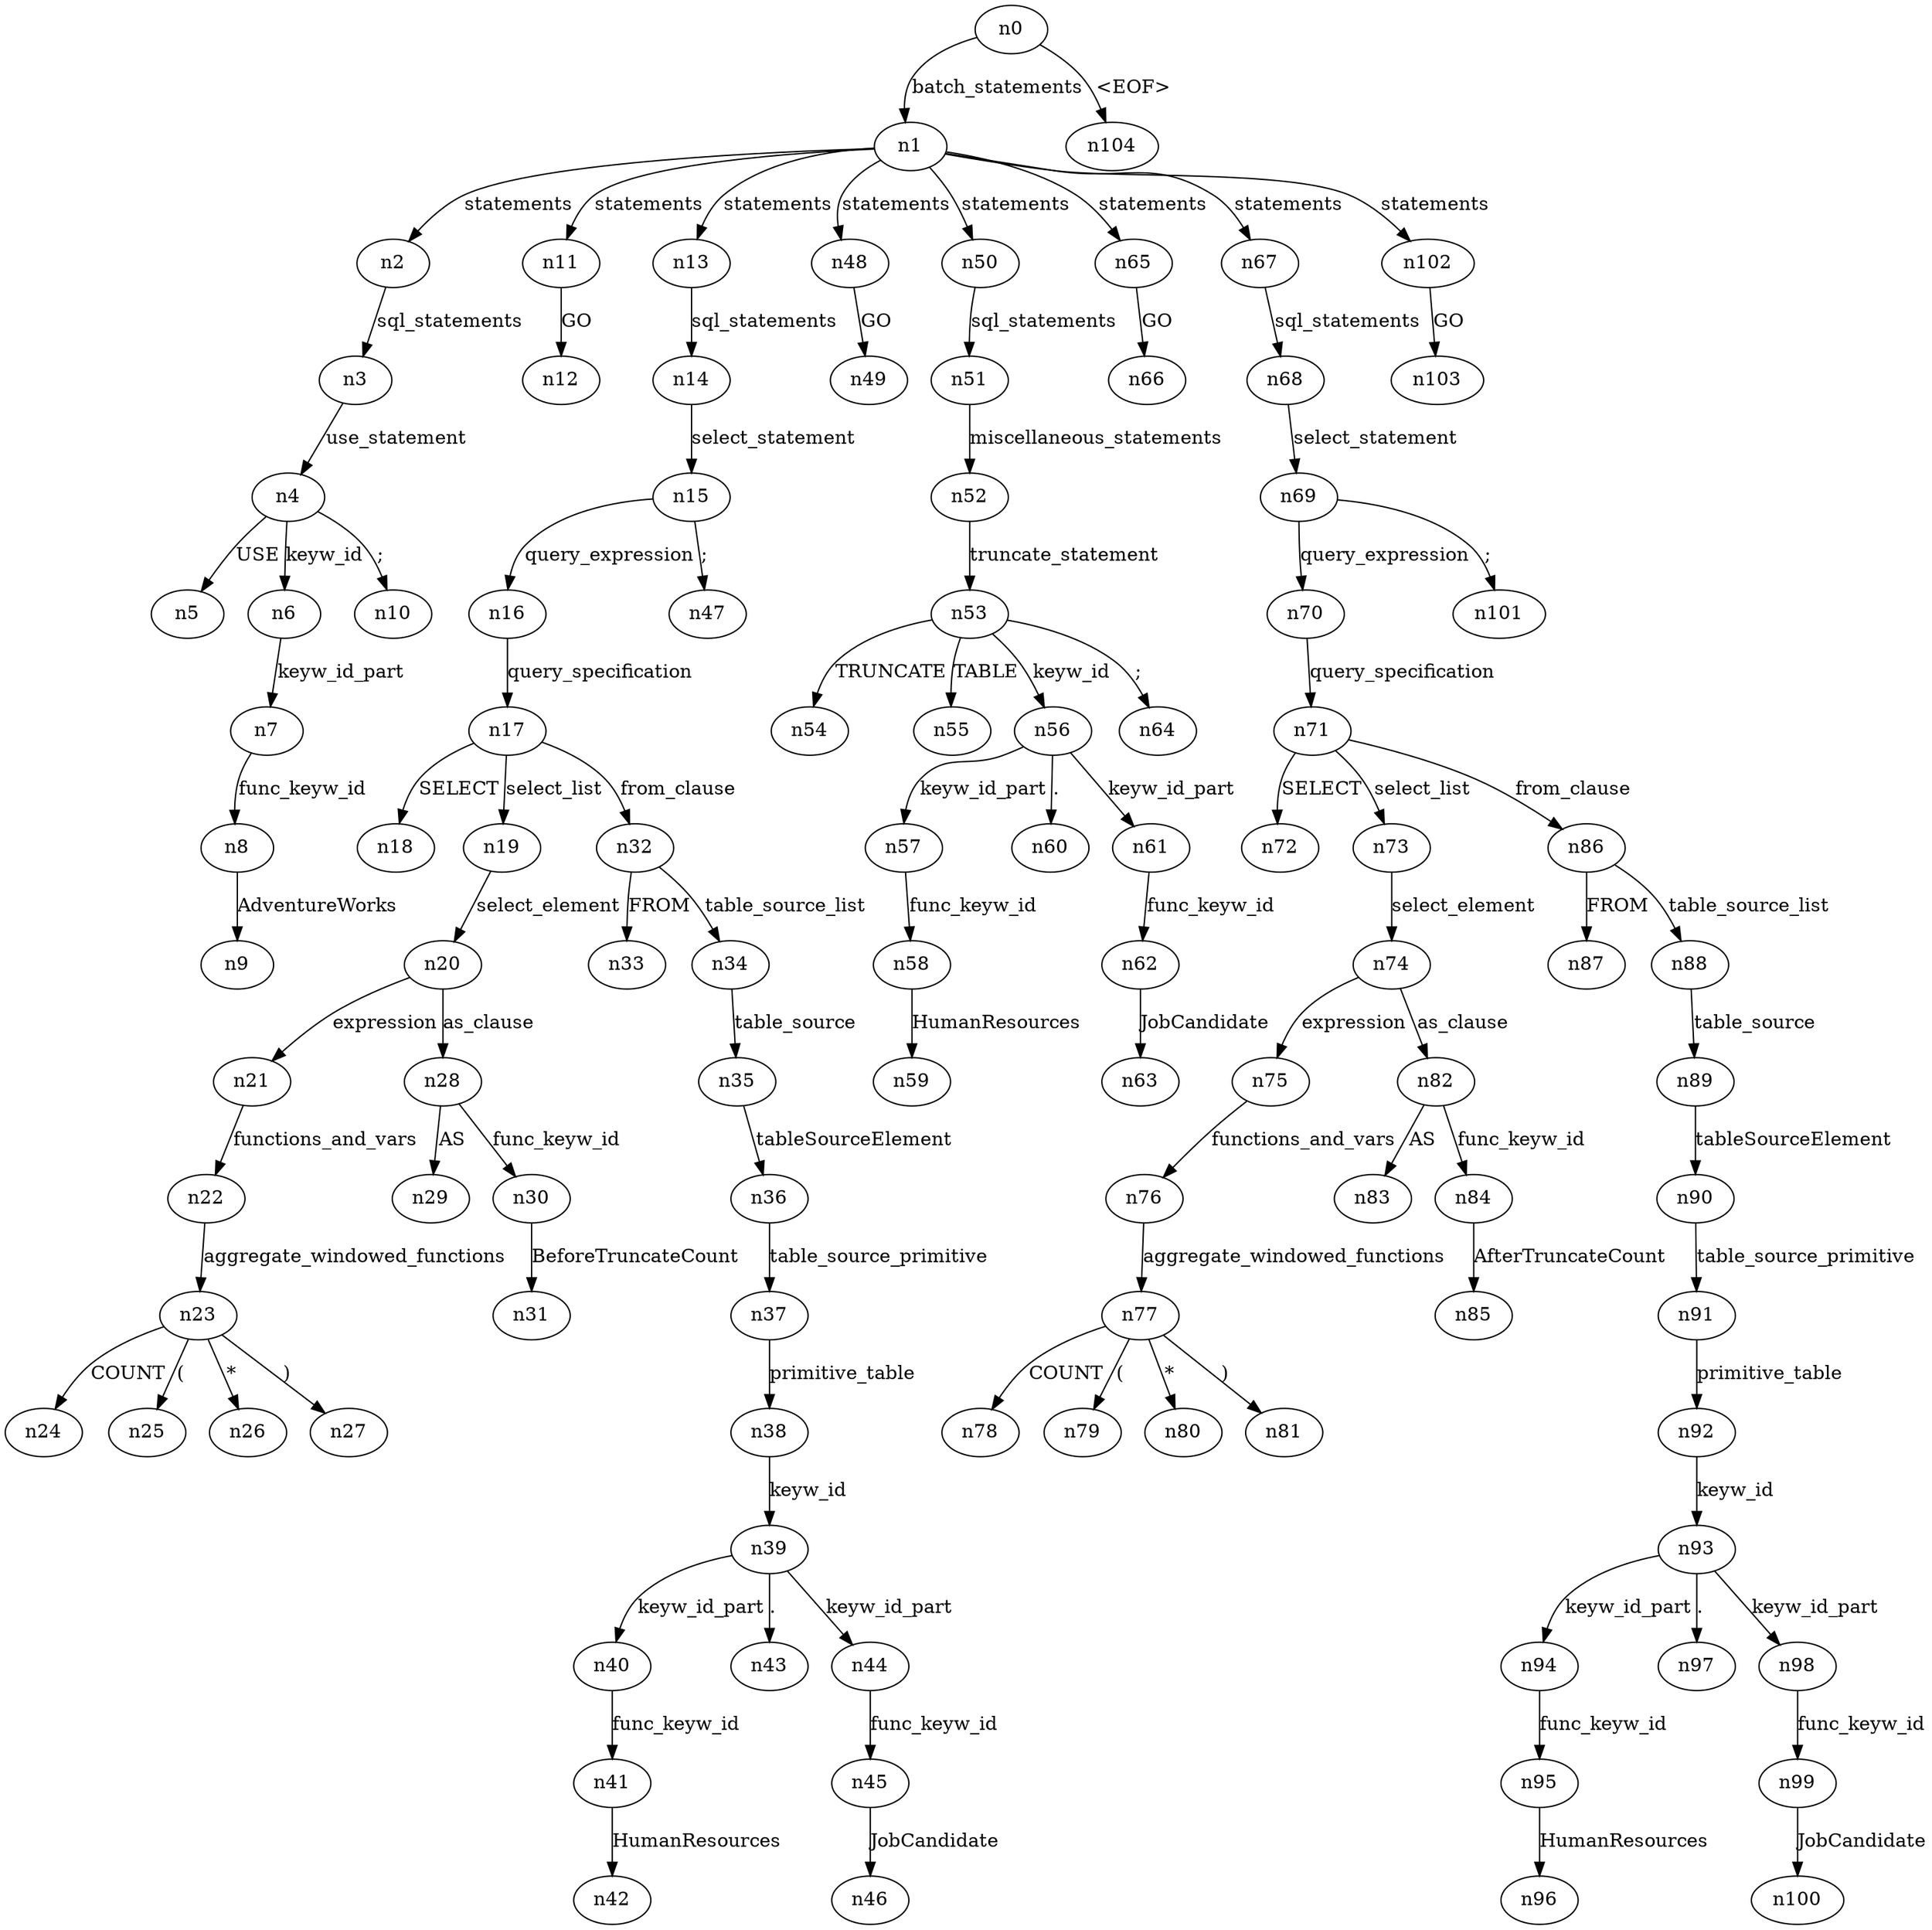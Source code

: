 digraph ParseTree {
  n0 -> n1 [label="batch_statements"];
  n1 -> n2 [label="statements"];
  n2 -> n3 [label="sql_statements"];
  n3 -> n4 [label="use_statement"];
  n4 -> n5 [label="USE"];
  n4 -> n6 [label="keyw_id"];
  n6 -> n7 [label="keyw_id_part"];
  n7 -> n8 [label="func_keyw_id"];
  n8 -> n9 [label="AdventureWorks"];
  n4 -> n10 [label=";"];
  n1 -> n11 [label="statements"];
  n11 -> n12 [label="GO"];
  n1 -> n13 [label="statements"];
  n13 -> n14 [label="sql_statements"];
  n14 -> n15 [label="select_statement"];
  n15 -> n16 [label="query_expression"];
  n16 -> n17 [label="query_specification"];
  n17 -> n18 [label="SELECT"];
  n17 -> n19 [label="select_list"];
  n19 -> n20 [label="select_element"];
  n20 -> n21 [label="expression"];
  n21 -> n22 [label="functions_and_vars"];
  n22 -> n23 [label="aggregate_windowed_functions"];
  n23 -> n24 [label="COUNT"];
  n23 -> n25 [label="("];
  n23 -> n26 [label="*"];
  n23 -> n27 [label=")"];
  n20 -> n28 [label="as_clause"];
  n28 -> n29 [label="AS"];
  n28 -> n30 [label="func_keyw_id"];
  n30 -> n31 [label="BeforeTruncateCount"];
  n17 -> n32 [label="from_clause"];
  n32 -> n33 [label="FROM"];
  n32 -> n34 [label="table_source_list"];
  n34 -> n35 [label="table_source"];
  n35 -> n36 [label="tableSourceElement"];
  n36 -> n37 [label="table_source_primitive"];
  n37 -> n38 [label="primitive_table"];
  n38 -> n39 [label="keyw_id"];
  n39 -> n40 [label="keyw_id_part"];
  n40 -> n41 [label="func_keyw_id"];
  n41 -> n42 [label="HumanResources"];
  n39 -> n43 [label="."];
  n39 -> n44 [label="keyw_id_part"];
  n44 -> n45 [label="func_keyw_id"];
  n45 -> n46 [label="JobCandidate"];
  n15 -> n47 [label=";"];
  n1 -> n48 [label="statements"];
  n48 -> n49 [label="GO"];
  n1 -> n50 [label="statements"];
  n50 -> n51 [label="sql_statements"];
  n51 -> n52 [label="miscellaneous_statements"];
  n52 -> n53 [label="truncate_statement"];
  n53 -> n54 [label="TRUNCATE"];
  n53 -> n55 [label="TABLE"];
  n53 -> n56 [label="keyw_id"];
  n56 -> n57 [label="keyw_id_part"];
  n57 -> n58 [label="func_keyw_id"];
  n58 -> n59 [label="HumanResources"];
  n56 -> n60 [label="."];
  n56 -> n61 [label="keyw_id_part"];
  n61 -> n62 [label="func_keyw_id"];
  n62 -> n63 [label="JobCandidate"];
  n53 -> n64 [label=";"];
  n1 -> n65 [label="statements"];
  n65 -> n66 [label="GO"];
  n1 -> n67 [label="statements"];
  n67 -> n68 [label="sql_statements"];
  n68 -> n69 [label="select_statement"];
  n69 -> n70 [label="query_expression"];
  n70 -> n71 [label="query_specification"];
  n71 -> n72 [label="SELECT"];
  n71 -> n73 [label="select_list"];
  n73 -> n74 [label="select_element"];
  n74 -> n75 [label="expression"];
  n75 -> n76 [label="functions_and_vars"];
  n76 -> n77 [label="aggregate_windowed_functions"];
  n77 -> n78 [label="COUNT"];
  n77 -> n79 [label="("];
  n77 -> n80 [label="*"];
  n77 -> n81 [label=")"];
  n74 -> n82 [label="as_clause"];
  n82 -> n83 [label="AS"];
  n82 -> n84 [label="func_keyw_id"];
  n84 -> n85 [label="AfterTruncateCount"];
  n71 -> n86 [label="from_clause"];
  n86 -> n87 [label="FROM"];
  n86 -> n88 [label="table_source_list"];
  n88 -> n89 [label="table_source"];
  n89 -> n90 [label="tableSourceElement"];
  n90 -> n91 [label="table_source_primitive"];
  n91 -> n92 [label="primitive_table"];
  n92 -> n93 [label="keyw_id"];
  n93 -> n94 [label="keyw_id_part"];
  n94 -> n95 [label="func_keyw_id"];
  n95 -> n96 [label="HumanResources"];
  n93 -> n97 [label="."];
  n93 -> n98 [label="keyw_id_part"];
  n98 -> n99 [label="func_keyw_id"];
  n99 -> n100 [label="JobCandidate"];
  n69 -> n101 [label=";"];
  n1 -> n102 [label="statements"];
  n102 -> n103 [label="GO"];
  n0 -> n104 [label="<EOF>"];
}